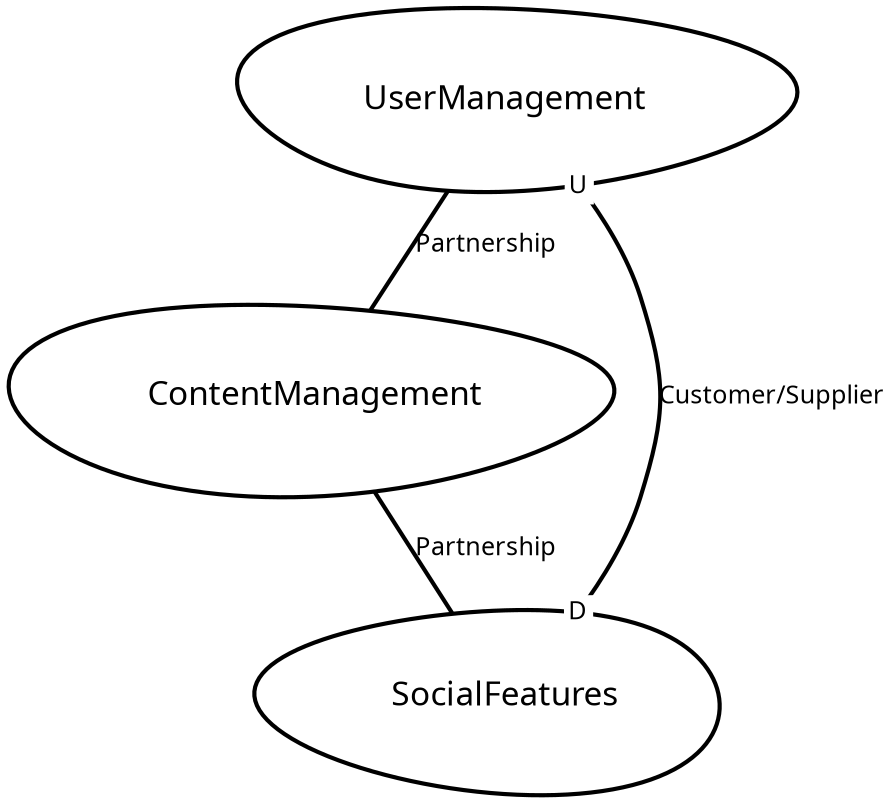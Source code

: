 digraph "ContextMapGraph" {
graph ["imagepath"="C:\Users\adaur\AppData\Local\Temp\GraphvizJava"]
"ContentManagement" ["margin"="0.3","orientation"="284","shape"="egg","fontsize"="16","style"="bold","label"="ContentManagement\n","fontname"="sans-serif"]
"SocialFeatures" ["margin"="0.3","orientation"="326","shape"="egg","fontsize"="16","style"="bold","label"="SocialFeatures\n","fontname"="sans-serif"]
"UserManagement" ["margin"="0.3","orientation"="165","shape"="egg","fontsize"="16","style"="bold","label"="UserManagement\n","fontname"="sans-serif"]
"ContentManagement" -> "SocialFeatures" ["fontsize"="12","style"="bold","label"="Partnership","dir"="none","fontname"="sans-serif"]
"UserManagement" -> "ContentManagement" ["fontsize"="12","style"="bold","label"="Partnership","dir"="none","fontname"="sans-serif"]
"UserManagement" -> "SocialFeatures" ["headlabel"=<<table cellspacing="0" cellborder="0" border="0">
<tr><td bgcolor="white">D</td></tr>
</table>>,"labeldistance"="0","fontsize"="12","taillabel"=<<table cellspacing="0" cellborder="0" border="0">
<tr><td bgcolor="white">U</td></tr>
</table>>,"style"="bold","label"="Customer/Supplier","dir"="none","fontname"="sans-serif"]
}